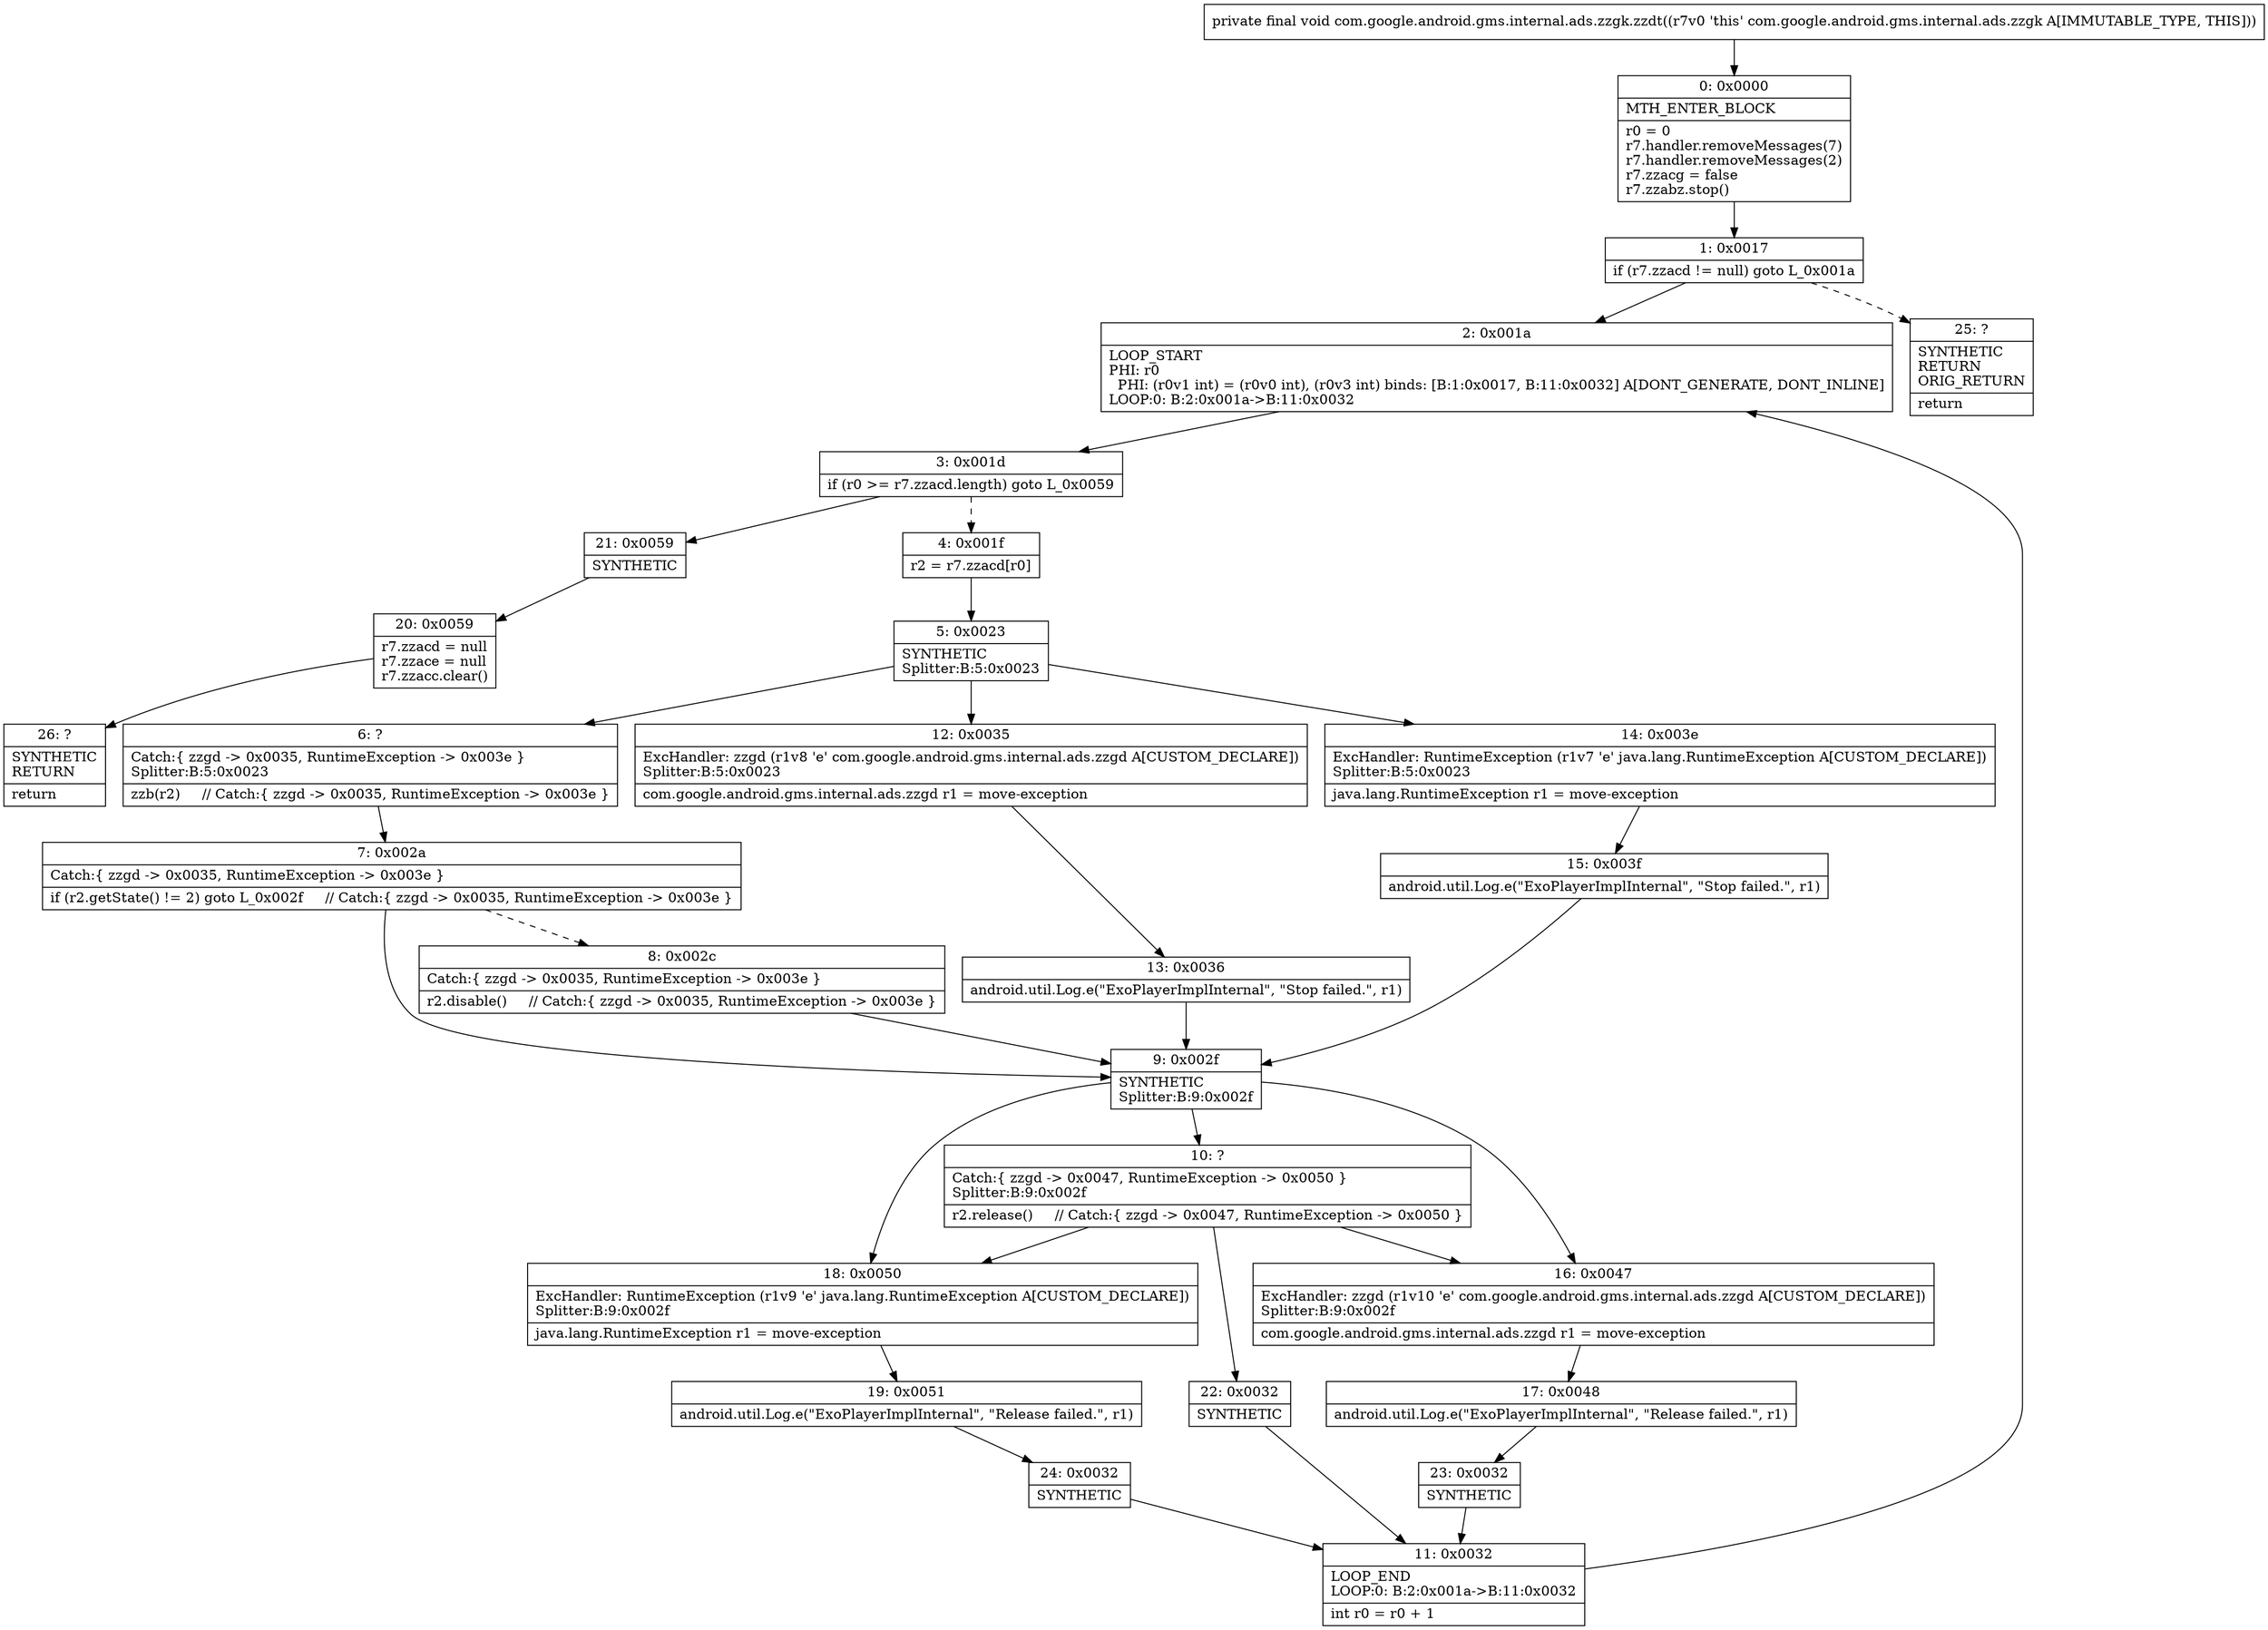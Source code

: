 digraph "CFG forcom.google.android.gms.internal.ads.zzgk.zzdt()V" {
Node_0 [shape=record,label="{0\:\ 0x0000|MTH_ENTER_BLOCK\l|r0 = 0\lr7.handler.removeMessages(7)\lr7.handler.removeMessages(2)\lr7.zzacg = false\lr7.zzabz.stop()\l}"];
Node_1 [shape=record,label="{1\:\ 0x0017|if (r7.zzacd != null) goto L_0x001a\l}"];
Node_2 [shape=record,label="{2\:\ 0x001a|LOOP_START\lPHI: r0 \l  PHI: (r0v1 int) = (r0v0 int), (r0v3 int) binds: [B:1:0x0017, B:11:0x0032] A[DONT_GENERATE, DONT_INLINE]\lLOOP:0: B:2:0x001a\-\>B:11:0x0032\l}"];
Node_3 [shape=record,label="{3\:\ 0x001d|if (r0 \>= r7.zzacd.length) goto L_0x0059\l}"];
Node_4 [shape=record,label="{4\:\ 0x001f|r2 = r7.zzacd[r0]\l}"];
Node_5 [shape=record,label="{5\:\ 0x0023|SYNTHETIC\lSplitter:B:5:0x0023\l}"];
Node_6 [shape=record,label="{6\:\ ?|Catch:\{ zzgd \-\> 0x0035, RuntimeException \-\> 0x003e \}\lSplitter:B:5:0x0023\l|zzb(r2)     \/\/ Catch:\{ zzgd \-\> 0x0035, RuntimeException \-\> 0x003e \}\l}"];
Node_7 [shape=record,label="{7\:\ 0x002a|Catch:\{ zzgd \-\> 0x0035, RuntimeException \-\> 0x003e \}\l|if (r2.getState() != 2) goto L_0x002f     \/\/ Catch:\{ zzgd \-\> 0x0035, RuntimeException \-\> 0x003e \}\l}"];
Node_8 [shape=record,label="{8\:\ 0x002c|Catch:\{ zzgd \-\> 0x0035, RuntimeException \-\> 0x003e \}\l|r2.disable()     \/\/ Catch:\{ zzgd \-\> 0x0035, RuntimeException \-\> 0x003e \}\l}"];
Node_9 [shape=record,label="{9\:\ 0x002f|SYNTHETIC\lSplitter:B:9:0x002f\l}"];
Node_10 [shape=record,label="{10\:\ ?|Catch:\{ zzgd \-\> 0x0047, RuntimeException \-\> 0x0050 \}\lSplitter:B:9:0x002f\l|r2.release()     \/\/ Catch:\{ zzgd \-\> 0x0047, RuntimeException \-\> 0x0050 \}\l}"];
Node_11 [shape=record,label="{11\:\ 0x0032|LOOP_END\lLOOP:0: B:2:0x001a\-\>B:11:0x0032\l|int r0 = r0 + 1\l}"];
Node_12 [shape=record,label="{12\:\ 0x0035|ExcHandler: zzgd (r1v8 'e' com.google.android.gms.internal.ads.zzgd A[CUSTOM_DECLARE])\lSplitter:B:5:0x0023\l|com.google.android.gms.internal.ads.zzgd r1 = move\-exception\l}"];
Node_13 [shape=record,label="{13\:\ 0x0036|android.util.Log.e(\"ExoPlayerImplInternal\", \"Stop failed.\", r1)\l}"];
Node_14 [shape=record,label="{14\:\ 0x003e|ExcHandler: RuntimeException (r1v7 'e' java.lang.RuntimeException A[CUSTOM_DECLARE])\lSplitter:B:5:0x0023\l|java.lang.RuntimeException r1 = move\-exception\l}"];
Node_15 [shape=record,label="{15\:\ 0x003f|android.util.Log.e(\"ExoPlayerImplInternal\", \"Stop failed.\", r1)\l}"];
Node_16 [shape=record,label="{16\:\ 0x0047|ExcHandler: zzgd (r1v10 'e' com.google.android.gms.internal.ads.zzgd A[CUSTOM_DECLARE])\lSplitter:B:9:0x002f\l|com.google.android.gms.internal.ads.zzgd r1 = move\-exception\l}"];
Node_17 [shape=record,label="{17\:\ 0x0048|android.util.Log.e(\"ExoPlayerImplInternal\", \"Release failed.\", r1)\l}"];
Node_18 [shape=record,label="{18\:\ 0x0050|ExcHandler: RuntimeException (r1v9 'e' java.lang.RuntimeException A[CUSTOM_DECLARE])\lSplitter:B:9:0x002f\l|java.lang.RuntimeException r1 = move\-exception\l}"];
Node_19 [shape=record,label="{19\:\ 0x0051|android.util.Log.e(\"ExoPlayerImplInternal\", \"Release failed.\", r1)\l}"];
Node_20 [shape=record,label="{20\:\ 0x0059|r7.zzacd = null\lr7.zzace = null\lr7.zzacc.clear()\l}"];
Node_21 [shape=record,label="{21\:\ 0x0059|SYNTHETIC\l}"];
Node_22 [shape=record,label="{22\:\ 0x0032|SYNTHETIC\l}"];
Node_23 [shape=record,label="{23\:\ 0x0032|SYNTHETIC\l}"];
Node_24 [shape=record,label="{24\:\ 0x0032|SYNTHETIC\l}"];
Node_25 [shape=record,label="{25\:\ ?|SYNTHETIC\lRETURN\lORIG_RETURN\l|return\l}"];
Node_26 [shape=record,label="{26\:\ ?|SYNTHETIC\lRETURN\l|return\l}"];
MethodNode[shape=record,label="{private final void com.google.android.gms.internal.ads.zzgk.zzdt((r7v0 'this' com.google.android.gms.internal.ads.zzgk A[IMMUTABLE_TYPE, THIS])) }"];
MethodNode -> Node_0;
Node_0 -> Node_1;
Node_1 -> Node_2;
Node_1 -> Node_25[style=dashed];
Node_2 -> Node_3;
Node_3 -> Node_4[style=dashed];
Node_3 -> Node_21;
Node_4 -> Node_5;
Node_5 -> Node_6;
Node_5 -> Node_12;
Node_5 -> Node_14;
Node_6 -> Node_7;
Node_7 -> Node_8[style=dashed];
Node_7 -> Node_9;
Node_8 -> Node_9;
Node_9 -> Node_10;
Node_9 -> Node_16;
Node_9 -> Node_18;
Node_10 -> Node_16;
Node_10 -> Node_18;
Node_10 -> Node_22;
Node_11 -> Node_2;
Node_12 -> Node_13;
Node_13 -> Node_9;
Node_14 -> Node_15;
Node_15 -> Node_9;
Node_16 -> Node_17;
Node_17 -> Node_23;
Node_18 -> Node_19;
Node_19 -> Node_24;
Node_20 -> Node_26;
Node_21 -> Node_20;
Node_22 -> Node_11;
Node_23 -> Node_11;
Node_24 -> Node_11;
}

